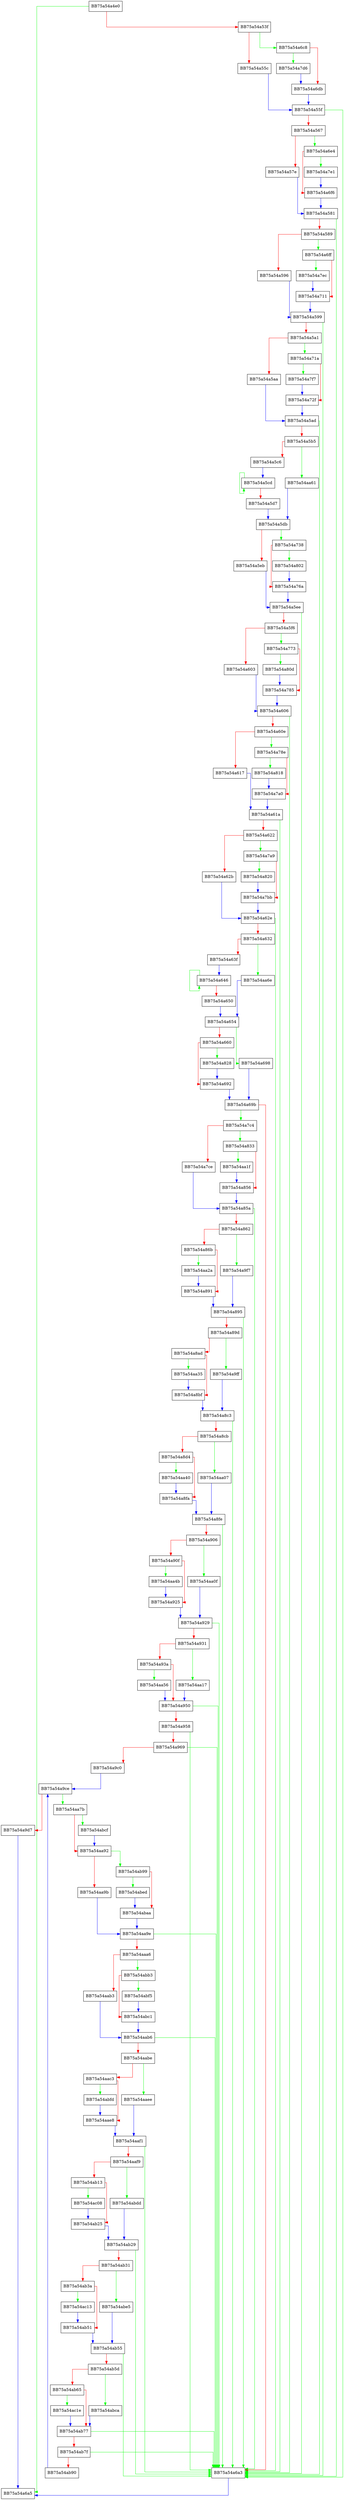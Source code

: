 digraph WriteSQLite {
  node [shape="box"];
  graph [splines=ortho];
  BB75a54a4e0 -> BB75a54a6a5 [color="green"];
  BB75a54a4e0 -> BB75a54a53f [color="red"];
  BB75a54a53f -> BB75a54a6c8 [color="green"];
  BB75a54a53f -> BB75a54a55c [color="red"];
  BB75a54a55c -> BB75a54a55f [color="blue"];
  BB75a54a55f -> BB75a54a6a3 [color="green"];
  BB75a54a55f -> BB75a54a567 [color="red"];
  BB75a54a567 -> BB75a54a6e4 [color="green"];
  BB75a54a567 -> BB75a54a57e [color="red"];
  BB75a54a57e -> BB75a54a581 [color="blue"];
  BB75a54a581 -> BB75a54a6a3 [color="green"];
  BB75a54a581 -> BB75a54a589 [color="red"];
  BB75a54a589 -> BB75a54a6ff [color="green"];
  BB75a54a589 -> BB75a54a596 [color="red"];
  BB75a54a596 -> BB75a54a599 [color="blue"];
  BB75a54a599 -> BB75a54a6a3 [color="green"];
  BB75a54a599 -> BB75a54a5a1 [color="red"];
  BB75a54a5a1 -> BB75a54a71a [color="green"];
  BB75a54a5a1 -> BB75a54a5aa [color="red"];
  BB75a54a5aa -> BB75a54a5ad [color="blue"];
  BB75a54a5ad -> BB75a54a6a3 [color="green"];
  BB75a54a5ad -> BB75a54a5b5 [color="red"];
  BB75a54a5b5 -> BB75a54aa61 [color="green"];
  BB75a54a5b5 -> BB75a54a5c6 [color="red"];
  BB75a54a5c6 -> BB75a54a5cd [color="blue"];
  BB75a54a5cd -> BB75a54a5cd [color="green"];
  BB75a54a5cd -> BB75a54a5d7 [color="red"];
  BB75a54a5d7 -> BB75a54a5db [color="blue"];
  BB75a54a5db -> BB75a54a738 [color="green"];
  BB75a54a5db -> BB75a54a5eb [color="red"];
  BB75a54a5eb -> BB75a54a5ee [color="blue"];
  BB75a54a5ee -> BB75a54a6a3 [color="green"];
  BB75a54a5ee -> BB75a54a5f6 [color="red"];
  BB75a54a5f6 -> BB75a54a773 [color="green"];
  BB75a54a5f6 -> BB75a54a603 [color="red"];
  BB75a54a603 -> BB75a54a606 [color="blue"];
  BB75a54a606 -> BB75a54a6a3 [color="green"];
  BB75a54a606 -> BB75a54a60e [color="red"];
  BB75a54a60e -> BB75a54a78e [color="green"];
  BB75a54a60e -> BB75a54a617 [color="red"];
  BB75a54a617 -> BB75a54a61a [color="blue"];
  BB75a54a61a -> BB75a54a6a3 [color="green"];
  BB75a54a61a -> BB75a54a622 [color="red"];
  BB75a54a622 -> BB75a54a7a9 [color="green"];
  BB75a54a622 -> BB75a54a62b [color="red"];
  BB75a54a62b -> BB75a54a62e [color="blue"];
  BB75a54a62e -> BB75a54a6a3 [color="green"];
  BB75a54a62e -> BB75a54a632 [color="red"];
  BB75a54a632 -> BB75a54aa6e [color="green"];
  BB75a54a632 -> BB75a54a63f [color="red"];
  BB75a54a63f -> BB75a54a646 [color="blue"];
  BB75a54a646 -> BB75a54a646 [color="green"];
  BB75a54a646 -> BB75a54a650 [color="red"];
  BB75a54a650 -> BB75a54a654 [color="blue"];
  BB75a54a654 -> BB75a54a698 [color="green"];
  BB75a54a654 -> BB75a54a660 [color="red"];
  BB75a54a660 -> BB75a54a828 [color="green"];
  BB75a54a660 -> BB75a54a692 [color="red"];
  BB75a54a692 -> BB75a54a69b [color="blue"];
  BB75a54a698 -> BB75a54a69b [color="blue"];
  BB75a54a69b -> BB75a54a7c4 [color="green"];
  BB75a54a69b -> BB75a54a6a3 [color="red"];
  BB75a54a6a3 -> BB75a54a6a5 [color="blue"];
  BB75a54a6c8 -> BB75a54a7d6 [color="green"];
  BB75a54a6c8 -> BB75a54a6db [color="red"];
  BB75a54a6db -> BB75a54a55f [color="blue"];
  BB75a54a6e4 -> BB75a54a7e1 [color="green"];
  BB75a54a6e4 -> BB75a54a6f6 [color="red"];
  BB75a54a6f6 -> BB75a54a581 [color="blue"];
  BB75a54a6ff -> BB75a54a7ec [color="green"];
  BB75a54a6ff -> BB75a54a711 [color="red"];
  BB75a54a711 -> BB75a54a599 [color="blue"];
  BB75a54a71a -> BB75a54a7f7 [color="green"];
  BB75a54a71a -> BB75a54a72f [color="red"];
  BB75a54a72f -> BB75a54a5ad [color="blue"];
  BB75a54a738 -> BB75a54a802 [color="green"];
  BB75a54a738 -> BB75a54a76a [color="red"];
  BB75a54a76a -> BB75a54a5ee [color="blue"];
  BB75a54a773 -> BB75a54a80d [color="green"];
  BB75a54a773 -> BB75a54a785 [color="red"];
  BB75a54a785 -> BB75a54a606 [color="blue"];
  BB75a54a78e -> BB75a54a818 [color="green"];
  BB75a54a78e -> BB75a54a7a0 [color="red"];
  BB75a54a7a0 -> BB75a54a61a [color="blue"];
  BB75a54a7a9 -> BB75a54a820 [color="green"];
  BB75a54a7a9 -> BB75a54a7bb [color="red"];
  BB75a54a7bb -> BB75a54a62e [color="blue"];
  BB75a54a7c4 -> BB75a54a833 [color="green"];
  BB75a54a7c4 -> BB75a54a7ce [color="red"];
  BB75a54a7ce -> BB75a54a85a [color="blue"];
  BB75a54a7d6 -> BB75a54a6db [color="blue"];
  BB75a54a7e1 -> BB75a54a6f6 [color="blue"];
  BB75a54a7ec -> BB75a54a711 [color="blue"];
  BB75a54a7f7 -> BB75a54a72f [color="blue"];
  BB75a54a802 -> BB75a54a76a [color="blue"];
  BB75a54a80d -> BB75a54a785 [color="blue"];
  BB75a54a818 -> BB75a54a7a0 [color="blue"];
  BB75a54a820 -> BB75a54a7bb [color="blue"];
  BB75a54a828 -> BB75a54a692 [color="blue"];
  BB75a54a833 -> BB75a54aa1f [color="green"];
  BB75a54a833 -> BB75a54a856 [color="red"];
  BB75a54a856 -> BB75a54a85a [color="blue"];
  BB75a54a85a -> BB75a54a6a3 [color="green"];
  BB75a54a85a -> BB75a54a862 [color="red"];
  BB75a54a862 -> BB75a54a9f7 [color="green"];
  BB75a54a862 -> BB75a54a86b [color="red"];
  BB75a54a86b -> BB75a54aa2a [color="green"];
  BB75a54a86b -> BB75a54a891 [color="red"];
  BB75a54a891 -> BB75a54a895 [color="blue"];
  BB75a54a895 -> BB75a54a6a3 [color="green"];
  BB75a54a895 -> BB75a54a89d [color="red"];
  BB75a54a89d -> BB75a54a9ff [color="green"];
  BB75a54a89d -> BB75a54a8ad [color="red"];
  BB75a54a8ad -> BB75a54aa35 [color="green"];
  BB75a54a8ad -> BB75a54a8bf [color="red"];
  BB75a54a8bf -> BB75a54a8c3 [color="blue"];
  BB75a54a8c3 -> BB75a54a6a3 [color="green"];
  BB75a54a8c3 -> BB75a54a8cb [color="red"];
  BB75a54a8cb -> BB75a54aa07 [color="green"];
  BB75a54a8cb -> BB75a54a8d4 [color="red"];
  BB75a54a8d4 -> BB75a54aa40 [color="green"];
  BB75a54a8d4 -> BB75a54a8fa [color="red"];
  BB75a54a8fa -> BB75a54a8fe [color="blue"];
  BB75a54a8fe -> BB75a54a6a3 [color="green"];
  BB75a54a8fe -> BB75a54a906 [color="red"];
  BB75a54a906 -> BB75a54aa0f [color="green"];
  BB75a54a906 -> BB75a54a90f [color="red"];
  BB75a54a90f -> BB75a54aa4b [color="green"];
  BB75a54a90f -> BB75a54a925 [color="red"];
  BB75a54a925 -> BB75a54a929 [color="blue"];
  BB75a54a929 -> BB75a54a6a3 [color="green"];
  BB75a54a929 -> BB75a54a931 [color="red"];
  BB75a54a931 -> BB75a54aa17 [color="green"];
  BB75a54a931 -> BB75a54a93a [color="red"];
  BB75a54a93a -> BB75a54aa56 [color="green"];
  BB75a54a93a -> BB75a54a950 [color="red"];
  BB75a54a950 -> BB75a54a6a3 [color="green"];
  BB75a54a950 -> BB75a54a958 [color="red"];
  BB75a54a958 -> BB75a54a6a3 [color="green"];
  BB75a54a958 -> BB75a54a969 [color="red"];
  BB75a54a969 -> BB75a54a6a3 [color="green"];
  BB75a54a969 -> BB75a54a9c0 [color="red"];
  BB75a54a9c0 -> BB75a54a9ce [color="blue"];
  BB75a54a9ce -> BB75a54aa7b [color="green"];
  BB75a54a9ce -> BB75a54a9d7 [color="red"];
  BB75a54a9d7 -> BB75a54a6a5 [color="blue"];
  BB75a54a9f7 -> BB75a54a895 [color="blue"];
  BB75a54a9ff -> BB75a54a8c3 [color="blue"];
  BB75a54aa07 -> BB75a54a8fe [color="blue"];
  BB75a54aa0f -> BB75a54a929 [color="blue"];
  BB75a54aa17 -> BB75a54a950 [color="blue"];
  BB75a54aa1f -> BB75a54a856 [color="blue"];
  BB75a54aa2a -> BB75a54a891 [color="blue"];
  BB75a54aa35 -> BB75a54a8bf [color="blue"];
  BB75a54aa40 -> BB75a54a8fa [color="blue"];
  BB75a54aa4b -> BB75a54a925 [color="blue"];
  BB75a54aa56 -> BB75a54a950 [color="blue"];
  BB75a54aa61 -> BB75a54a5db [color="blue"];
  BB75a54aa6e -> BB75a54a654 [color="blue"];
  BB75a54aa7b -> BB75a54abcf [color="green"];
  BB75a54aa7b -> BB75a54aa92 [color="red"];
  BB75a54aa92 -> BB75a54ab99 [color="green"];
  BB75a54aa92 -> BB75a54aa9b [color="red"];
  BB75a54aa9b -> BB75a54aa9e [color="blue"];
  BB75a54aa9e -> BB75a54a6a3 [color="green"];
  BB75a54aa9e -> BB75a54aaa6 [color="red"];
  BB75a54aaa6 -> BB75a54abb3 [color="green"];
  BB75a54aaa6 -> BB75a54aab3 [color="red"];
  BB75a54aab3 -> BB75a54aab6 [color="blue"];
  BB75a54aab6 -> BB75a54a6a3 [color="green"];
  BB75a54aab6 -> BB75a54aabe [color="red"];
  BB75a54aabe -> BB75a54aaee [color="green"];
  BB75a54aabe -> BB75a54aac3 [color="red"];
  BB75a54aac3 -> BB75a54abfd [color="green"];
  BB75a54aac3 -> BB75a54aae8 [color="red"];
  BB75a54aae8 -> BB75a54aaf1 [color="blue"];
  BB75a54aaee -> BB75a54aaf1 [color="blue"];
  BB75a54aaf1 -> BB75a54a6a3 [color="green"];
  BB75a54aaf1 -> BB75a54aaf9 [color="red"];
  BB75a54aaf9 -> BB75a54abdd [color="green"];
  BB75a54aaf9 -> BB75a54ab13 [color="red"];
  BB75a54ab13 -> BB75a54ac08 [color="green"];
  BB75a54ab13 -> BB75a54ab25 [color="red"];
  BB75a54ab25 -> BB75a54ab29 [color="blue"];
  BB75a54ab29 -> BB75a54a6a3 [color="green"];
  BB75a54ab29 -> BB75a54ab31 [color="red"];
  BB75a54ab31 -> BB75a54abe5 [color="green"];
  BB75a54ab31 -> BB75a54ab3a [color="red"];
  BB75a54ab3a -> BB75a54ac13 [color="green"];
  BB75a54ab3a -> BB75a54ab51 [color="red"];
  BB75a54ab51 -> BB75a54ab55 [color="blue"];
  BB75a54ab55 -> BB75a54a6a3 [color="green"];
  BB75a54ab55 -> BB75a54ab5d [color="red"];
  BB75a54ab5d -> BB75a54abca [color="green"];
  BB75a54ab5d -> BB75a54ab65 [color="red"];
  BB75a54ab65 -> BB75a54ac1e [color="green"];
  BB75a54ab65 -> BB75a54ab77 [color="red"];
  BB75a54ab77 -> BB75a54a6a3 [color="green"];
  BB75a54ab77 -> BB75a54ab7f [color="red"];
  BB75a54ab7f -> BB75a54a6a3 [color="green"];
  BB75a54ab7f -> BB75a54ab90 [color="red"];
  BB75a54ab90 -> BB75a54a9ce [color="blue"];
  BB75a54ab99 -> BB75a54abed [color="green"];
  BB75a54ab99 -> BB75a54abaa [color="red"];
  BB75a54abaa -> BB75a54aa9e [color="blue"];
  BB75a54abb3 -> BB75a54abf5 [color="green"];
  BB75a54abb3 -> BB75a54abc1 [color="red"];
  BB75a54abc1 -> BB75a54aab6 [color="blue"];
  BB75a54abca -> BB75a54ab77 [color="blue"];
  BB75a54abcf -> BB75a54aa92 [color="blue"];
  BB75a54abdd -> BB75a54ab29 [color="blue"];
  BB75a54abe5 -> BB75a54ab55 [color="blue"];
  BB75a54abed -> BB75a54abaa [color="blue"];
  BB75a54abf5 -> BB75a54abc1 [color="blue"];
  BB75a54abfd -> BB75a54aae8 [color="blue"];
  BB75a54ac08 -> BB75a54ab25 [color="blue"];
  BB75a54ac13 -> BB75a54ab51 [color="blue"];
  BB75a54ac1e -> BB75a54ab77 [color="blue"];
}